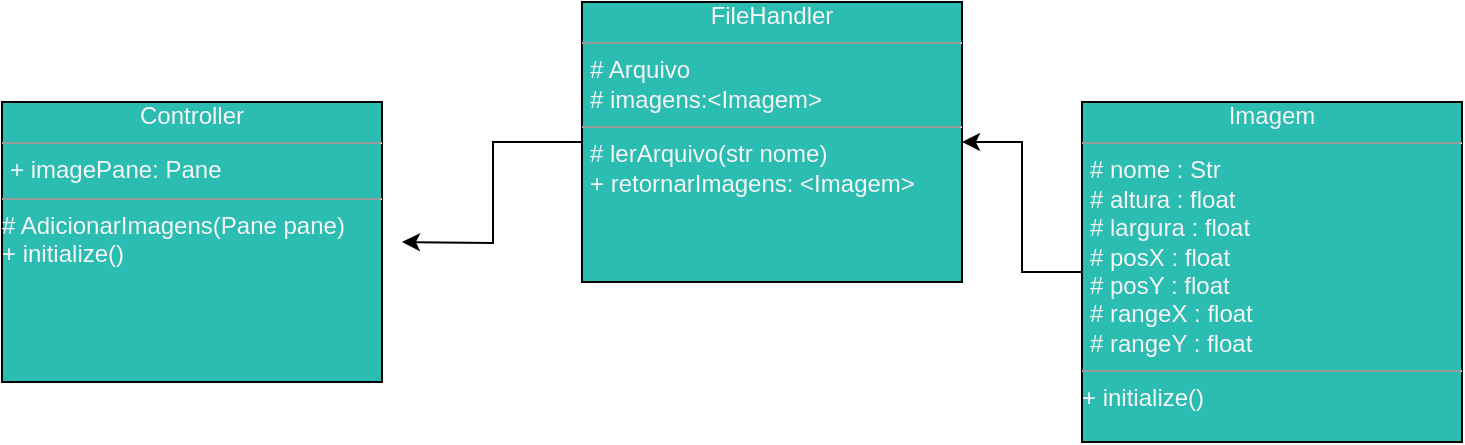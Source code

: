<mxfile version="13.5.4" type="device"><diagram id="C5RBs43oDa-KdzZeNtuy" name="Page-1"><mxGraphModel dx="754" dy="552" grid="1" gridSize="10" guides="1" tooltips="1" connect="1" arrows="1" fold="1" page="1" pageScale="1" pageWidth="827" pageHeight="1169" math="0" shadow="0"><root><mxCell id="WIyWlLk6GJQsqaUBKTNV-0"/><mxCell id="WIyWlLk6GJQsqaUBKTNV-1" parent="WIyWlLk6GJQsqaUBKTNV-0"/><mxCell id="9DMMv1U9ywhIaZ5W_KFD-7" style="edgeStyle=orthogonalEdgeStyle;rounded=0;orthogonalLoop=1;jettySize=auto;html=1;fontColor=#000000;" parent="WIyWlLk6GJQsqaUBKTNV-1" source="VLwmNSmPZYuShPm906jn-58" edge="1"><mxGeometry relative="1" as="geometry"><mxPoint x="380.0" y="170" as="targetPoint"/></mxGeometry></mxCell><mxCell id="VLwmNSmPZYuShPm906jn-58" value="&lt;div align=&quot;center&quot;&gt;FileHandler&lt;/div&gt;&lt;hr size=&quot;1&quot;&gt;&lt;p style=&quot;margin: 0px ; margin-left: 4px&quot;&gt;# Arquivo&lt;br&gt;# imagens:&amp;lt;Imagem&amp;gt;&lt;br&gt;&lt;/p&gt;&lt;hr size=&quot;1&quot;&gt;&lt;p style=&quot;margin: 0px ; margin-left: 4px&quot;&gt;# lerArquivo(str nome)&lt;/p&gt;&lt;p style=&quot;margin: 0px ; margin-left: 4px&quot;&gt;+ retornarImagens: &amp;lt;Imagem&amp;gt;&lt;br&gt;&lt;/p&gt;" style="verticalAlign=top;align=left;overflow=fill;fontSize=12;fontFamily=Helvetica;html=1;rounded=0;shadow=0;glass=0;labelBackgroundColor=none;comic=0;sketch=0;strokeWidth=1;gradientColor=none;fillColor=#2BBCB2;fontColor=#F5F5F5;labelBorderColor=none;" parent="WIyWlLk6GJQsqaUBKTNV-1" vertex="1"><mxGeometry x="470" y="50" width="190" height="140" as="geometry"/></mxCell><mxCell id="9DMMv1U9ywhIaZ5W_KFD-4" value="&lt;div align=&quot;center&quot;&gt;Controller&lt;/div&gt;&lt;hr size=&quot;1&quot;&gt;&lt;p style=&quot;margin: 0px ; margin-left: 4px&quot;&gt;+ imagePane: Pane&lt;br&gt;&lt;/p&gt;&lt;hr size=&quot;1&quot;&gt;&lt;div&gt;# AdicionarImagens(Pane pane)&lt;br&gt;&lt;/div&gt;&lt;div&gt;+ initialize()&lt;/div&gt;&lt;div&gt;&lt;br&gt;&lt;/div&gt;" style="verticalAlign=top;align=left;overflow=fill;fontSize=12;fontFamily=Helvetica;html=1;rounded=0;shadow=0;glass=0;labelBackgroundColor=none;comic=0;sketch=0;strokeWidth=1;gradientColor=none;fillColor=#2BBCB2;fontColor=#F5F5F5;labelBorderColor=none;" parent="WIyWlLk6GJQsqaUBKTNV-1" vertex="1"><mxGeometry x="180" y="100" width="190" height="140" as="geometry"/></mxCell><mxCell id="9DMMv1U9ywhIaZ5W_KFD-6" style="edgeStyle=orthogonalEdgeStyle;rounded=0;orthogonalLoop=1;jettySize=auto;html=1;entryX=1;entryY=0.5;entryDx=0;entryDy=0;fontColor=#000000;" parent="WIyWlLk6GJQsqaUBKTNV-1" source="9DMMv1U9ywhIaZ5W_KFD-5" target="VLwmNSmPZYuShPm906jn-58" edge="1"><mxGeometry relative="1" as="geometry"/></mxCell><mxCell id="9DMMv1U9ywhIaZ5W_KFD-5" value="&lt;div align=&quot;center&quot;&gt;Imagem&lt;/div&gt;&lt;hr size=&quot;1&quot;&gt;&lt;p style=&quot;margin: 0px ; margin-left: 4px&quot;&gt;# nome : Str&lt;/p&gt;&lt;p style=&quot;margin: 0px ; margin-left: 4px&quot;&gt;# altura : float&lt;/p&gt;&lt;p style=&quot;margin: 0px ; margin-left: 4px&quot;&gt;# largura : float&lt;/p&gt;&lt;p style=&quot;margin: 0px ; margin-left: 4px&quot;&gt;# posX : float&lt;/p&gt;&lt;p style=&quot;margin: 0px ; margin-left: 4px&quot;&gt;# posY : float&lt;/p&gt;&lt;p style=&quot;margin: 0px ; margin-left: 4px&quot;&gt;# rangeX : float&lt;/p&gt;&lt;p style=&quot;margin: 0px ; margin-left: 4px&quot;&gt;# rangeY : float&lt;br&gt;&lt;/p&gt;&lt;hr size=&quot;1&quot;&gt;+ initialize()" style="verticalAlign=top;align=left;overflow=fill;fontSize=12;fontFamily=Helvetica;html=1;rounded=0;shadow=0;glass=0;labelBackgroundColor=none;comic=0;sketch=0;strokeWidth=1;gradientColor=none;fillColor=#2BBCB2;fontColor=#F5F5F5;labelBorderColor=none;" parent="WIyWlLk6GJQsqaUBKTNV-1" vertex="1"><mxGeometry x="720" y="100" width="190" height="170" as="geometry"/></mxCell></root></mxGraphModel></diagram></mxfile>